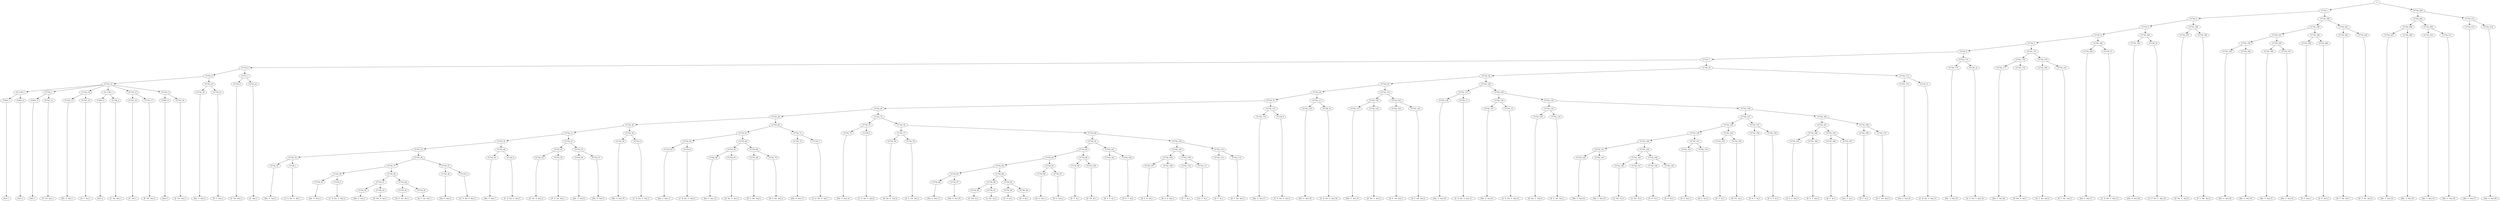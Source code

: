 digraph sample{
"S" -> "CC742_1";
"CC742_1" -> "CC742_2";
"CC742_2" -> "CC742_3";
"CC742_3" -> "CC742_4";
"CC742_4" -> "CC742_5";
"CC742_5" -> "CC742_6";
"CC742_6" -> "CC742_7";
"CC742_7" -> "CC742_8";
"CC742_8" -> "CC742_9";
"CC742_9" -> "CC742_10";
"CC742_10" -> "CC-1136_1";
"CC-1136_1" -> "CC603_1";
"CC603_1" -> "[Ais]_1";
"CC-1136_1" -> "CC603_2";
"CC603_2" -> "[Ais]_2";
"CC742_10" -> "CC726_1";
"CC726_1" -> "CC603_3";
"CC603_3" -> "[Ais]_3";
"CC726_1" -> "CC742_11";
"CC742_11" -> "[F  Gis  Ais]_1";
"CC742_10" -> "CC742_12";
"CC742_12" -> "CC742_13";
"CC742_13" -> "[Dis  G  Ais]_1";
"CC742_12" -> "CC742_14";
"CC742_14" -> "[D  F  Ais]_1";
"CC742_10" -> "CC-1139_1";
"CC-1139_1" -> "CC603_4";
"CC603_4" -> "[Ais]_4";
"CC-1139_1" -> "CC726_2";
"CC726_2" -> "[C  Gis  Ais]_1";
"CC742_10" -> "CC742_15";
"CC742_15" -> "CC742_16";
"CC742_16" -> "[G  Ais]_1";
"CC742_15" -> "CC742_17";
"CC742_17" -> "[F  Gis  Ais]_2";
"CC742_10" -> "CC726_3";
"CC726_3" -> "CC603_5";
"CC603_5" -> "[Ais]_5";
"CC726_3" -> "CC742_18";
"CC742_18" -> "[F  Gis  Ais]_3";
"CC742_9" -> "CC742_19";
"CC742_19" -> "CC742_20";
"CC742_20" -> "[Dis  G  Ais]_2";
"CC742_19" -> "CC742_21";
"CC742_21" -> "[D  F  Ais]_2";
"CC742_8" -> "CC727_1";
"CC727_1" -> "CC726_4";
"CC726_4" -> "[C  Gis  Ais]_2";
"CC727_1" -> "CC742_22";
"CC742_22" -> "[G  Ais]_2";
"CC742_7" -> "CC742_23";
"CC742_23" -> "CC742_24";
"CC742_24" -> "CC742_25";
"CC742_25" -> "CC742_26";
"CC742_26" -> "CC742_27";
"CC742_27" -> "CC742_28";
"CC742_28" -> "CC742_29";
"CC742_29" -> "CC742_30";
"CC742_30" -> "CC742_31";
"CC742_31" -> "CC742_32";
"CC742_32" -> "CC742_33";
"CC742_33" -> "CC742_34";
"CC742_34" -> "CC742_35";
"CC742_35" -> "[Dis  G  Ais]_3";
"CC742_34" -> "CC159_1";
"CC159_1" -> "[C  D  Dis  G  Ais]_1";
"CC742_33" -> "CC742_36";
"CC742_36" -> "CC742_37";
"CC742_37" -> "CC742_38";
"CC742_38" -> "CC742_39";
"CC742_39" -> "[Dis  G  Ais]_4";
"CC742_38" -> "CC159_2";
"CC159_2" -> "[C  D  Dis  G  Ais]_2";
"CC742_37" -> "CC742_40";
"CC742_40" -> "CC742_41";
"CC742_41" -> "CC742_42";
"CC742_42" -> "[Dis  G  Ais]_5";
"CC742_41" -> "CC742_43";
"CC742_43" -> "[D  Dis  G  Ais]_1";
"CC742_40" -> "CC742_44";
"CC742_44" -> "CC742_45";
"CC742_45" -> "[D  E  Gis  Ais]_1";
"CC742_44" -> "CC742_46";
"CC742_46" -> "[D  F  Gis  Ais]_1";
"CC742_36" -> "CC742_47";
"CC742_47" -> "CC742_48";
"CC742_48" -> "[Dis  G  Ais]_6";
"CC742_47" -> "CC159_3";
"CC159_3" -> "[C  D  Dis  G  Ais]_3";
"CC742_32" -> "CC742_49";
"CC742_49" -> "CC742_50";
"CC742_50" -> "[Dis  G  Ais]_7";
"CC742_49" -> "CC159_4";
"CC159_4" -> "[C  D  Dis  G  Ais]_4";
"CC742_31" -> "CC742_51";
"CC742_51" -> "CC742_52";
"CC742_52" -> "CC742_53";
"CC742_53" -> "[D  Dis  G  Ais]_2";
"CC742_52" -> "CC742_54";
"CC742_54" -> "[F  G  Gis  Ais]_1";
"CC742_51" -> "CC742_55";
"CC742_55" -> "CC742_56";
"CC742_56" -> "[Dis  G  Ais]_8";
"CC742_55" -> "CC742_57";
"CC742_57" -> "[Dis  G  Ais]_9";
"CC742_30" -> "CC742_58";
"CC742_58" -> "CC742_59";
"CC742_59" -> "[Dis  G  Ais]_10";
"CC742_58" -> "CC159_5";
"CC159_5" -> "[C  D  Dis  G  Ais]_5";
"CC742_29" -> "CC742_60";
"CC742_60" -> "CC742_61";
"CC742_61" -> "CC742_62";
"CC742_62" -> "CC742_63";
"CC742_63" -> "[Dis  G  Ais]_11";
"CC742_62" -> "CC159_6";
"CC159_6" -> "[C  D  Dis  G  Ais]_6";
"CC742_61" -> "CC742_64";
"CC742_64" -> "CC742_65";
"CC742_65" -> "CC742_66";
"CC742_66" -> "[Dis  G  Ais]_12";
"CC742_65" -> "CC742_67";
"CC742_67" -> "[D  Dis  G  Ais]_3";
"CC742_64" -> "CC742_68";
"CC742_68" -> "CC742_69";
"CC742_69" -> "[D  E  Gis  Ais]_2";
"CC742_68" -> "CC742_70";
"CC742_70" -> "[D  F  Gis  Ais]_2";
"CC742_60" -> "CC742_71";
"CC742_71" -> "CC742_72";
"CC742_72" -> "[Dis  G  Ais]_13";
"CC742_71" -> "CC159_7";
"CC159_7" -> "[C  D  Dis  G  Ais]_7";
"CC742_28" -> "CC742_73";
"CC742_73" -> "CC742_74";
"CC742_74" -> "CC742_75";
"CC742_75" -> "[Dis  G  Ais]_14";
"CC742_74" -> "CC159_8";
"CC159_8" -> "[C  D  Dis  G  Ais]_8";
"CC742_73" -> "CC742_76";
"CC742_76" -> "CC742_77";
"CC742_77" -> "CC742_78";
"CC742_78" -> "[D  Dis  G  Ais]_4";
"CC742_77" -> "CC742_79";
"CC742_79" -> "[F  G  Gis  Ais]_2";
"CC742_76" -> "CC742_80";
"CC742_80" -> "CC742_81";
"CC742_81" -> "CC742_82";
"CC742_82" -> "CC742_83";
"CC742_83" -> "CC742_84";
"CC742_84" -> "CC742_85";
"CC742_85" -> "CC742_86";
"CC742_86" -> "[Dis  G  Ais]_15";
"CC742_85" -> "CC742_87";
"CC742_87" -> "[Dis  G  Ais]_16";
"CC742_84" -> "CC742_88";
"CC742_88" -> "CC742_89";
"CC742_89" -> "CC742_90";
"CC742_90" -> "[C  Dis  G]_1";
"CC742_89" -> "CC742_91";
"CC742_91" -> "[C  Dis  G]_2";
"CC742_88" -> "CC742_92";
"CC742_92" -> "CC742_93";
"CC742_93" -> "[C  D  G]_1";
"CC742_92" -> "CC742_94";
"CC742_94" -> "[D  G  B]_1";
"CC742_83" -> "CC742_95";
"CC742_95" -> "CC742_96";
"CC742_96" -> "[D  G  Ais]_1";
"CC742_95" -> "CC742_97";
"CC742_97" -> "[D  G  Ais]_2";
"CC742_82" -> "CC742_98";
"CC742_98" -> "CC742_99";
"CC742_99" -> "[D  G  A]_1";
"CC742_98" -> "CC742_100";
"CC742_100" -> "[D  Fis  A]_1";
"CC742_81" -> "CC742_101";
"CC742_101" -> "CC742_102";
"CC742_102" -> "[D  E  F  A]_1";
"CC742_101" -> "CC742_103";
"CC742_103" -> "[D  E  F  A]_2";
"CC742_80" -> "CC742_104";
"CC742_104" -> "CC742_105";
"CC742_105" -> "CC742_106";
"CC742_106" -> "CC742_107";
"CC742_107" -> "[D  E  G  Ais]_1";
"CC742_106" -> "CC742_108";
"CC742_108" -> "[D  E  G  Ais]_2";
"CC742_105" -> "CC742_109";
"CC742_109" -> "CC742_110";
"CC742_110" -> "[D  F  A]_1";
"CC742_109" -> "CC742_111";
"CC742_111" -> "[Cis  E  A]_1";
"CC742_104" -> "CC742_112";
"CC742_112" -> "CC742_113";
"CC742_113" -> "[D  F  A]_2";
"CC742_112" -> "CC742_114";
"CC742_114" -> "[D  F  Gis  Ais]_3";
"CC742_27" -> "CC742_115";
"CC742_115" -> "CC742_116";
"CC742_116" -> "[Dis  G  Ais]_17";
"CC742_115" -> "CC159_9";
"CC159_9" -> "[C  D  Dis  G  Ais]_9";
"CC742_26" -> "CC742_117";
"CC742_117" -> "CC742_118";
"CC742_118" -> "[Dis  G  Ais]_18";
"CC742_117" -> "CC159_10";
"CC159_10" -> "[C  D  Dis  G  Ais]_10";
"CC742_25" -> "CC742_119";
"CC742_119" -> "CC742_120";
"CC742_120" -> "CC742_121";
"CC742_121" -> "[Dis  G  Ais]_19";
"CC742_120" -> "CC742_122";
"CC742_122" -> "[D  Dis  G  Ais]_5";
"CC742_119" -> "CC742_123";
"CC742_123" -> "CC742_124";
"CC742_124" -> "[D  E  Gis  Ais]_3";
"CC742_123" -> "CC742_125";
"CC742_125" -> "[D  F  Gis  Ais]_4";
"CC742_24" -> "CC742_126";
"CC742_126" -> "CC742_127";
"CC742_127" -> "CC742_128";
"CC742_128" -> "[Dis  G  Ais]_20";
"CC742_127" -> "CC159_11";
"CC159_11" -> "[C  D  Dis  G  Ais]_11";
"CC742_126" -> "CC742_129";
"CC742_129" -> "CC742_130";
"CC742_130" -> "CC742_131";
"CC742_131" -> "[Dis  G  Ais]_21";
"CC742_130" -> "CC159_12";
"CC159_12" -> "[C  D  Dis  G  Ais]_12";
"CC742_129" -> "CC742_132";
"CC742_132" -> "CC742_133";
"CC742_133" -> "CC742_134";
"CC742_134" -> "[D  Dis  G  Ais]_6";
"CC742_133" -> "CC742_135";
"CC742_135" -> "[F  G  Gis  Ais]_3";
"CC742_132" -> "CC742_136";
"CC742_136" -> "CC742_137";
"CC742_137" -> "CC742_138";
"CC742_138" -> "CC742_139";
"CC742_139" -> "CC742_140";
"CC742_140" -> "CC742_141";
"CC742_141" -> "CC742_142";
"CC742_142" -> "[Dis  G  Ais]_22";
"CC742_141" -> "CC742_143";
"CC742_143" -> "[Dis  G  Ais]_23";
"CC742_140" -> "CC742_144";
"CC742_144" -> "CC742_145";
"CC742_145" -> "CC742_146";
"CC742_146" -> "[C  Dis  G]_3";
"CC742_145" -> "CC742_147";
"CC742_147" -> "[C  Dis  G]_4";
"CC742_144" -> "CC742_148";
"CC742_148" -> "CC742_149";
"CC742_149" -> "[C  D  G]_2";
"CC742_148" -> "CC742_150";
"CC742_150" -> "[D  G  B]_2";
"CC742_139" -> "CC742_151";
"CC742_151" -> "CC742_152";
"CC742_152" -> "[D  G  Ais]_3";
"CC742_151" -> "CC742_153";
"CC742_153" -> "[D  G  Ais]_4";
"CC742_138" -> "CC742_154";
"CC742_154" -> "CC742_155";
"CC742_155" -> "[D  G  A]_2";
"CC742_154" -> "CC742_156";
"CC742_156" -> "[D  Fis  A]_2";
"CC742_137" -> "CC742_157";
"CC742_157" -> "CC742_158";
"CC742_158" -> "[D  E  F  A]_3";
"CC742_157" -> "CC742_159";
"CC742_159" -> "[D  E  F  A]_4";
"CC742_136" -> "CC742_160";
"CC742_160" -> "CC742_161";
"CC742_161" -> "CC742_162";
"CC742_162" -> "CC742_163";
"CC742_163" -> "[D  E  G  Ais]_3";
"CC742_162" -> "CC742_164";
"CC742_164" -> "[D  E  G  Ais]_4";
"CC742_161" -> "CC742_165";
"CC742_165" -> "CC742_166";
"CC742_166" -> "[D  F  A]_3";
"CC742_165" -> "CC742_167";
"CC742_167" -> "[Cis  E  A]_2";
"CC742_160" -> "CC742_168";
"CC742_168" -> "CC742_169";
"CC742_169" -> "[D  F  A]_4";
"CC742_168" -> "CC742_170";
"CC742_170" -> "[D  F  Gis  Ais]_5";
"CC742_23" -> "CC742_171";
"CC742_171" -> "CC742_172";
"CC742_172" -> "[Dis  G  Ais]_24";
"CC742_171" -> "CC159_13";
"CC159_13" -> "[C  D  Dis  G  Ais]_13";
"CC742_6" -> "CC742_173";
"CC742_173" -> "CC742_174";
"CC742_174" -> "[Dis  G  Ais]_25";
"CC742_173" -> "CC159_14";
"CC159_14" -> "[C  D  Dis  G  Ais]_14";
"CC742_5" -> "CC742_175";
"CC742_175" -> "CC742_176";
"CC742_176" -> "CC742_177";
"CC742_177" -> "[Dis  G  Ais]_26";
"CC742_176" -> "CC742_178";
"CC742_178" -> "[D  Dis  G  Ais]_7";
"CC742_175" -> "CC742_179";
"CC742_179" -> "CC742_180";
"CC742_180" -> "[D  E  Gis  Ais]_4";
"CC742_179" -> "CC742_181";
"CC742_181" -> "[D  F  Gis  Ais]_6";
"CC742_4" -> "CC742_182";
"CC742_182" -> "CC742_183";
"CC742_183" -> "[Dis  G  Ais]_27";
"CC742_182" -> "CC159_15";
"CC159_15" -> "[C  D  Dis  G  Ais]_15";
"CC742_3" -> "CC742_184";
"CC742_184" -> "CC742_185";
"CC742_185" -> "[Dis  G  Ais]_28";
"CC742_184" -> "CC159_16";
"CC159_16" -> "[C  D  Dis  G  Ais]_16";
"CC742_2" -> "CC742_186";
"CC742_186" -> "CC742_187";
"CC742_187" -> "[D  Dis  G  Ais]_8";
"CC742_186" -> "CC742_188";
"CC742_188" -> "[F  G  Gis  Ais]_4";
"CC742_1" -> "CC742_189";
"CC742_189" -> "CC742_190";
"CC742_190" -> "CC742_191";
"CC742_191" -> "CC742_192";
"CC742_192" -> "CC742_193";
"CC742_193" -> "[Dis  G  Ais]_29";
"CC742_192" -> "CC742_194";
"CC742_194" -> "[Dis  G  Ais]_30";
"CC742_191" -> "CC742_195";
"CC742_195" -> "CC742_196";
"CC742_196" -> "[Dis  G  Ais]_31";
"CC742_195" -> "CC742_197";
"CC742_197" -> "[Dis  G  Ais]_32";
"CC742_190" -> "CC742_198";
"CC742_198" -> "CC742_199";
"CC742_199" -> "[D  F  Ais]_3";
"CC742_198" -> "CC742_200";
"CC742_200" -> "[D  F  Ais]_4";
"CC742_189" -> "CC742_201";
"CC742_201" -> "CC742_202";
"CC742_202" -> "[D  F  Gis  Ais]_7";
"CC742_201" -> "CC742_203";
"CC742_203" -> "[D  F  Gis  Ais]_8";
"S" -> "CC742_204";
"CC742_204" -> "CC742_205";
"CC742_205" -> "CC742_206";
"CC742_206" -> "CC742_207";
"CC742_207" -> "[Dis  G  Ais]_33";
"CC742_206" -> "CC742_208";
"CC742_208" -> "[Dis  G  Ais]_34";
"CC742_205" -> "CC742_209";
"CC742_209" -> "CC742_210";
"CC742_210" -> "[Dis  G  Ais]_35";
"CC742_209" -> "CC742_211";
"CC742_211" -> "[Dis  G  Ais]_36";
"CC742_204" -> "CC742_212";
"CC742_212" -> "CC742_213";
"CC742_213" -> "[Dis  G  Ais]_37";
"CC742_212" -> "CC742_214";
"CC742_214" -> "[Dis  G  Ais]_38";

{rank = min; "S";}
{rank = same; "CC742_1"; "CC742_204";}
{rank = same; "CC742_2"; "CC742_189"; "CC742_205"; "CC742_212";}
{rank = same; "CC742_3"; "CC742_186"; "CC742_190"; "CC742_201"; "CC742_206"; "CC742_209"; "CC742_213"; "CC742_214";}
{rank = same; "CC742_4"; "CC742_184"; "CC742_187"; "CC742_188"; "CC742_191"; "CC742_198"; "CC742_202"; "CC742_203"; "CC742_207"; "CC742_208"; "CC742_210"; "CC742_211";}
{rank = same; "CC742_5"; "CC742_182"; "CC742_185"; "CC159_16"; "CC742_192"; "CC742_195"; "CC742_199"; "CC742_200";}
{rank = same; "CC742_6"; "CC742_175"; "CC742_183"; "CC159_15"; "CC742_193"; "CC742_194"; "CC742_196"; "CC742_197";}
{rank = same; "CC742_7"; "CC742_173"; "CC742_176"; "CC742_179";}
{rank = same; "CC742_8"; "CC742_23"; "CC742_174"; "CC159_14"; "CC742_177"; "CC742_178"; "CC742_180"; "CC742_181";}
{rank = same; "CC742_9"; "CC727_1"; "CC742_24"; "CC742_171";}
{rank = same; "CC742_10"; "CC742_19"; "CC726_4"; "CC742_22"; "CC742_25"; "CC742_126"; "CC742_172"; "CC159_13";}
{rank = same; "CC-1136_1"; "CC726_1"; "CC742_12"; "CC-1139_1"; "CC742_15"; "CC726_3"; "CC742_20"; "CC742_21"; "CC742_26"; "CC742_119"; "CC742_127"; "CC742_129";}
{rank = same; "CC603_1"; "CC603_2"; "CC603_3"; "CC742_11"; "CC742_13"; "CC742_14"; "CC603_4"; "CC726_2"; "CC742_16"; "CC742_17"; "CC603_5"; "CC742_18"; "CC742_27"; "CC742_117"; "CC742_120"; "CC742_123"; "CC742_128"; "CC159_11"; "CC742_130"; "CC742_132";}
{rank = same; "CC742_28"; "CC742_115"; "CC742_118"; "CC159_10"; "CC742_121"; "CC742_122"; "CC742_124"; "CC742_125"; "CC742_131"; "CC159_12"; "CC742_133"; "CC742_136";}
{rank = same; "CC742_29"; "CC742_73"; "CC742_116"; "CC159_9"; "CC742_134"; "CC742_135"; "CC742_137"; "CC742_160";}
{rank = same; "CC742_30"; "CC742_60"; "CC742_74"; "CC742_76"; "CC742_138"; "CC742_157"; "CC742_161"; "CC742_168";}
{rank = same; "CC742_31"; "CC742_58"; "CC742_61"; "CC742_71"; "CC742_75"; "CC159_8"; "CC742_77"; "CC742_80"; "CC742_139"; "CC742_154"; "CC742_158"; "CC742_159"; "CC742_162"; "CC742_165"; "CC742_169"; "CC742_170";}
{rank = same; "CC742_32"; "CC742_51"; "CC742_59"; "CC159_5"; "CC742_62"; "CC742_64"; "CC742_72"; "CC159_7"; "CC742_78"; "CC742_79"; "CC742_81"; "CC742_104"; "CC742_140"; "CC742_151"; "CC742_155"; "CC742_156"; "CC742_163"; "CC742_164"; "CC742_166"; "CC742_167";}
{rank = same; "CC742_33"; "CC742_49"; "CC742_52"; "CC742_55"; "CC742_63"; "CC159_6"; "CC742_65"; "CC742_68"; "CC742_82"; "CC742_101"; "CC742_105"; "CC742_112"; "CC742_141"; "CC742_144"; "CC742_152"; "CC742_153";}
{rank = same; "CC742_34"; "CC742_36"; "CC742_50"; "CC159_4"; "CC742_53"; "CC742_54"; "CC742_56"; "CC742_57"; "CC742_66"; "CC742_67"; "CC742_69"; "CC742_70"; "CC742_83"; "CC742_98"; "CC742_102"; "CC742_103"; "CC742_106"; "CC742_109"; "CC742_113"; "CC742_114"; "CC742_142"; "CC742_143"; "CC742_145"; "CC742_148";}
{rank = same; "CC742_35"; "CC159_1"; "CC742_37"; "CC742_47"; "CC742_84"; "CC742_95"; "CC742_99"; "CC742_100"; "CC742_107"; "CC742_108"; "CC742_110"; "CC742_111"; "CC742_146"; "CC742_147"; "CC742_149"; "CC742_150";}
{rank = same; "CC742_38"; "CC742_40"; "CC742_48"; "CC159_3"; "CC742_85"; "CC742_88"; "CC742_96"; "CC742_97";}
{rank = same; "CC742_39"; "CC159_2"; "CC742_41"; "CC742_44"; "CC742_86"; "CC742_87"; "CC742_89"; "CC742_92";}
{rank = same; "CC742_42"; "CC742_43"; "CC742_45"; "CC742_46"; "CC742_90"; "CC742_91"; "CC742_93"; "CC742_94";}
{rank = same; "[Ais]_1"; "[Ais]_2"; "[Ais]_3"; "[Ais]_4"; "[Ais]_5"; "[C  D  Dis  G  Ais]_1"; "[C  D  Dis  G  Ais]_2"; "[C  D  Dis  G  Ais]_3"; "[C  D  Dis  G  Ais]_4"; "[C  D  Dis  G  Ais]_5"; "[C  D  Dis  G  Ais]_6"; "[C  D  Dis  G  Ais]_7"; "[C  D  Dis  G  Ais]_8"; "[C  D  Dis  G  Ais]_9"; "[C  D  Dis  G  Ais]_10"; "[C  D  Dis  G  Ais]_11"; "[C  D  Dis  G  Ais]_12"; "[C  D  Dis  G  Ais]_13"; "[C  D  Dis  G  Ais]_14"; "[C  D  Dis  G  Ais]_15"; "[C  D  Dis  G  Ais]_16"; "[C  D  G]_1"; "[C  D  G]_2"; "[C  Dis  G]_1"; "[C  Dis  G]_2"; "[C  Dis  G]_3"; "[C  Dis  G]_4"; "[C  Gis  Ais]_1"; "[C  Gis  Ais]_2"; "[Cis  E  A]_1"; "[Cis  E  A]_2"; "[D  Dis  G  Ais]_1"; "[D  Dis  G  Ais]_2"; "[D  Dis  G  Ais]_3"; "[D  Dis  G  Ais]_4"; "[D  Dis  G  Ais]_5"; "[D  Dis  G  Ais]_6"; "[D  Dis  G  Ais]_7"; "[D  Dis  G  Ais]_8"; "[D  E  F  A]_1"; "[D  E  F  A]_2"; "[D  E  F  A]_3"; "[D  E  F  A]_4"; "[D  E  G  Ais]_1"; "[D  E  G  Ais]_2"; "[D  E  G  Ais]_3"; "[D  E  G  Ais]_4"; "[D  E  Gis  Ais]_1"; "[D  E  Gis  Ais]_2"; "[D  E  Gis  Ais]_3"; "[D  E  Gis  Ais]_4"; "[D  F  A]_1"; "[D  F  A]_2"; "[D  F  A]_3"; "[D  F  A]_4"; "[D  F  Ais]_1"; "[D  F  Ais]_2"; "[D  F  Ais]_3"; "[D  F  Ais]_4"; "[D  F  Gis  Ais]_1"; "[D  F  Gis  Ais]_2"; "[D  F  Gis  Ais]_3"; "[D  F  Gis  Ais]_4"; "[D  F  Gis  Ais]_5"; "[D  F  Gis  Ais]_6"; "[D  F  Gis  Ais]_7"; "[D  F  Gis  Ais]_8"; "[D  Fis  A]_1"; "[D  Fis  A]_2"; "[D  G  A]_1"; "[D  G  A]_2"; "[D  G  Ais]_1"; "[D  G  Ais]_2"; "[D  G  Ais]_3"; "[D  G  Ais]_4"; "[D  G  B]_1"; "[D  G  B]_2"; "[Dis  G  Ais]_1"; "[Dis  G  Ais]_2"; "[Dis  G  Ais]_3"; "[Dis  G  Ais]_4"; "[Dis  G  Ais]_5"; "[Dis  G  Ais]_6"; "[Dis  G  Ais]_7"; "[Dis  G  Ais]_8"; "[Dis  G  Ais]_9"; "[Dis  G  Ais]_10"; "[Dis  G  Ais]_11"; "[Dis  G  Ais]_12"; "[Dis  G  Ais]_13"; "[Dis  G  Ais]_14"; "[Dis  G  Ais]_15"; "[Dis  G  Ais]_16"; "[Dis  G  Ais]_17"; "[Dis  G  Ais]_18"; "[Dis  G  Ais]_19"; "[Dis  G  Ais]_20"; "[Dis  G  Ais]_21"; "[Dis  G  Ais]_22"; "[Dis  G  Ais]_23"; "[Dis  G  Ais]_24"; "[Dis  G  Ais]_25"; "[Dis  G  Ais]_26"; "[Dis  G  Ais]_27"; "[Dis  G  Ais]_28"; "[Dis  G  Ais]_29"; "[Dis  G  Ais]_30"; "[Dis  G  Ais]_31"; "[Dis  G  Ais]_32"; "[Dis  G  Ais]_33"; "[Dis  G  Ais]_34"; "[Dis  G  Ais]_35"; "[Dis  G  Ais]_36"; "[Dis  G  Ais]_37"; "[Dis  G  Ais]_38"; "[F  G  Gis  Ais]_1"; "[F  G  Gis  Ais]_2"; "[F  G  Gis  Ais]_3"; "[F  G  Gis  Ais]_4"; "[F  Gis  Ais]_1"; "[F  Gis  Ais]_2"; "[F  Gis  Ais]_3"; "[G  Ais]_1"; "[G  Ais]_2";}
}